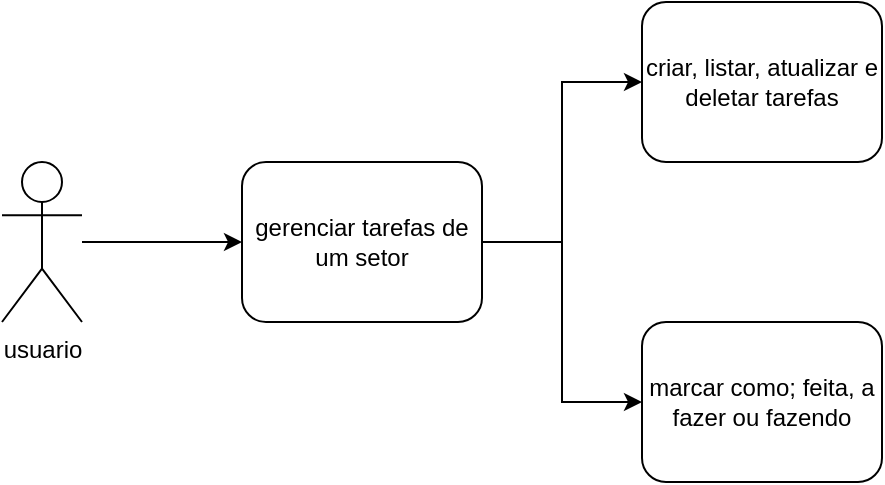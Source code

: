 <mxfile version="25.0.0">
  <diagram name="Página-1" id="hTjL42PlE32E5PjJfVGV">
    <mxGraphModel grid="1" page="1" gridSize="10" guides="1" tooltips="1" connect="1" arrows="1" fold="1" pageScale="1" pageWidth="827" pageHeight="1169" math="0" shadow="0">
      <root>
        <mxCell id="0" />
        <mxCell id="1" parent="0" />
        <mxCell id="S8wWIlrZ2Egk7KeZBpSU-5" style="edgeStyle=orthogonalEdgeStyle;rounded=0;orthogonalLoop=1;jettySize=auto;html=1;entryX=0;entryY=0.5;entryDx=0;entryDy=0;" edge="1" parent="1" source="S8wWIlrZ2Egk7KeZBpSU-1" target="S8wWIlrZ2Egk7KeZBpSU-4">
          <mxGeometry relative="1" as="geometry" />
        </mxCell>
        <mxCell id="S8wWIlrZ2Egk7KeZBpSU-8" style="edgeStyle=orthogonalEdgeStyle;rounded=0;orthogonalLoop=1;jettySize=auto;html=1;entryX=0;entryY=0.5;entryDx=0;entryDy=0;" edge="1" parent="1" source="S8wWIlrZ2Egk7KeZBpSU-1" target="S8wWIlrZ2Egk7KeZBpSU-7">
          <mxGeometry relative="1" as="geometry" />
        </mxCell>
        <mxCell id="S8wWIlrZ2Egk7KeZBpSU-1" value="gerenciar tarefas de um setor" style="rounded=1;whiteSpace=wrap;html=1;" vertex="1" parent="1">
          <mxGeometry x="160" y="160" width="120" height="80" as="geometry" />
        </mxCell>
        <mxCell id="S8wWIlrZ2Egk7KeZBpSU-3" style="edgeStyle=orthogonalEdgeStyle;rounded=0;orthogonalLoop=1;jettySize=auto;html=1;entryX=0;entryY=0.5;entryDx=0;entryDy=0;" edge="1" parent="1" source="S8wWIlrZ2Egk7KeZBpSU-2" target="S8wWIlrZ2Egk7KeZBpSU-1">
          <mxGeometry relative="1" as="geometry" />
        </mxCell>
        <mxCell id="S8wWIlrZ2Egk7KeZBpSU-2" value="usuario" style="shape=umlActor;verticalLabelPosition=bottom;verticalAlign=top;html=1;outlineConnect=0;" vertex="1" parent="1">
          <mxGeometry x="40" y="160" width="40" height="80" as="geometry" />
        </mxCell>
        <mxCell id="S8wWIlrZ2Egk7KeZBpSU-4" value="criar, listar, atualizar e deletar tarefas" style="rounded=1;whiteSpace=wrap;html=1;" vertex="1" parent="1">
          <mxGeometry x="360" y="80" width="120" height="80" as="geometry" />
        </mxCell>
        <mxCell id="S8wWIlrZ2Egk7KeZBpSU-7" value="marcar como; feita, a fazer ou fazendo" style="rounded=1;whiteSpace=wrap;html=1;" vertex="1" parent="1">
          <mxGeometry x="360" y="240" width="120" height="80" as="geometry" />
        </mxCell>
      </root>
    </mxGraphModel>
  </diagram>
</mxfile>
